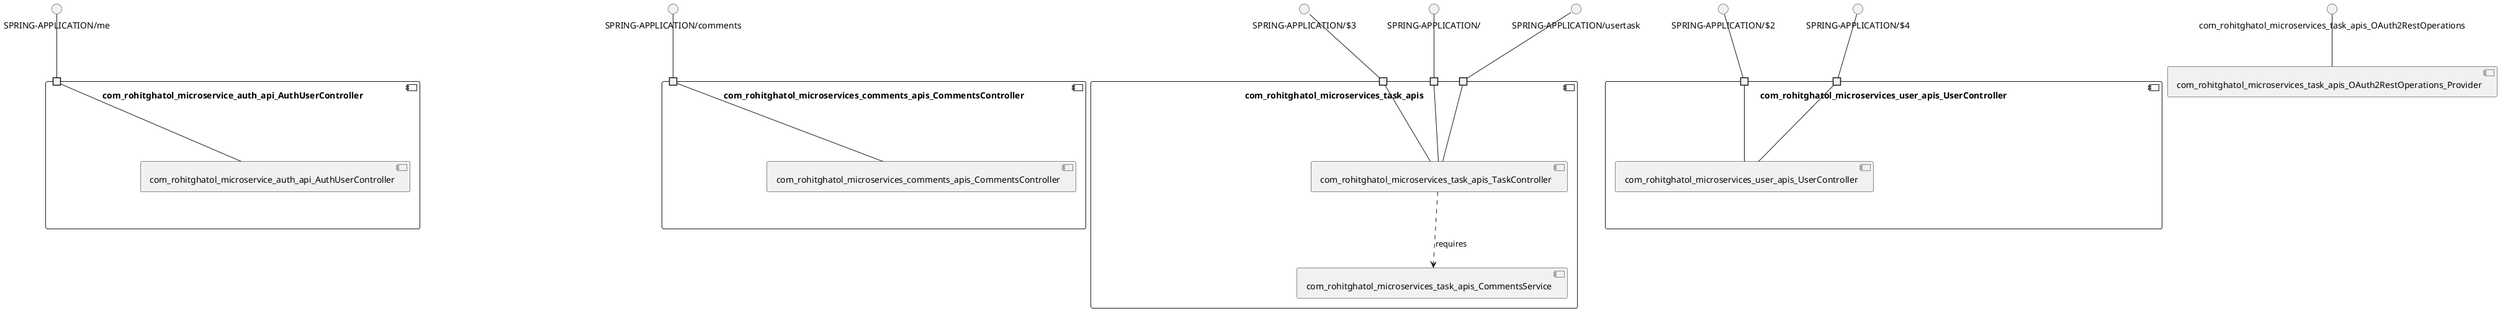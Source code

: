 @startuml
skinparam fixCircleLabelOverlapping true
skinparam componentStyle uml2
component "com_rohitghatol_microservice_auth_api_AuthUserController\n\n\n\n\n\n" {
[com_rohitghatol_microservice_auth_api_AuthUserController]
portin " " as com_rohitghatol_microservice_auth_api_AuthUserController_requires_SPRING_APPLICATION_me
"com_rohitghatol_microservice_auth_api_AuthUserController_requires_SPRING_APPLICATION_me"--[com_rohitghatol_microservice_auth_api_AuthUserController]
}
interface "SPRING-APPLICATION/me" as interface.SPRING_APPLICATION_me
interface.SPRING_APPLICATION_me--"com_rohitghatol_microservice_auth_api_AuthUserController_requires_SPRING_APPLICATION_me"
component "com_rohitghatol_microservices_comments_apis_CommentsController\n\n\n\n\n\n" {
[com_rohitghatol_microservices_comments_apis_CommentsController]
portin " " as com_rohitghatol_microservices_comments_apis_CommentsController_requires_SPRING_APPLICATION_comments
"com_rohitghatol_microservices_comments_apis_CommentsController_requires_SPRING_APPLICATION_comments"--[com_rohitghatol_microservices_comments_apis_CommentsController]
}
interface "SPRING-APPLICATION/comments" as interface.SPRING_APPLICATION_comments
interface.SPRING_APPLICATION_comments--"com_rohitghatol_microservices_comments_apis_CommentsController_requires_SPRING_APPLICATION_comments"
component "com_rohitghatol_microservices_task_apis\n\n\n\n\n\n" {
[com_rohitghatol_microservices_task_apis_CommentsService]
[com_rohitghatol_microservices_task_apis_TaskController]
portin " " as com_rohitghatol_microservices_task_apis_requires_SPRING_APPLICATION_usertask
portin " " as com_rohitghatol_microservices_task_apis_requires_SPRING_APPLICATION_3
portin " " as com_rohitghatol_microservices_task_apis_requires_SPRING_APPLICATION_
[com_rohitghatol_microservices_task_apis_TaskController]..>[com_rohitghatol_microservices_task_apis_CommentsService] : requires
"com_rohitghatol_microservices_task_apis_requires_SPRING_APPLICATION_usertask"--[com_rohitghatol_microservices_task_apis_TaskController]
"com_rohitghatol_microservices_task_apis_requires_SPRING_APPLICATION_"--[com_rohitghatol_microservices_task_apis_TaskController]
"com_rohitghatol_microservices_task_apis_requires_SPRING_APPLICATION_3"--[com_rohitghatol_microservices_task_apis_TaskController]
}
interface "SPRING-APPLICATION/$3" as interface.SPRING_APPLICATION_3
interface.SPRING_APPLICATION_3--"com_rohitghatol_microservices_task_apis_requires_SPRING_APPLICATION_3"
interface "SPRING-APPLICATION/" as interface.SPRING_APPLICATION_
interface.SPRING_APPLICATION_--"com_rohitghatol_microservices_task_apis_requires_SPRING_APPLICATION_"
interface "SPRING-APPLICATION/usertask" as interface.SPRING_APPLICATION_usertask
interface.SPRING_APPLICATION_usertask--"com_rohitghatol_microservices_task_apis_requires_SPRING_APPLICATION_usertask"
component "com_rohitghatol_microservices_user_apis_UserController\n\n\n\n\n\n" {
[com_rohitghatol_microservices_user_apis_UserController]
portin " " as com_rohitghatol_microservices_user_apis_UserController_requires_SPRING_APPLICATION_2
portin " " as com_rohitghatol_microservices_user_apis_UserController_requires_SPRING_APPLICATION_4
"com_rohitghatol_microservices_user_apis_UserController_requires_SPRING_APPLICATION_2"--[com_rohitghatol_microservices_user_apis_UserController]
"com_rohitghatol_microservices_user_apis_UserController_requires_SPRING_APPLICATION_4"--[com_rohitghatol_microservices_user_apis_UserController]
}
interface "SPRING-APPLICATION/$2" as interface.SPRING_APPLICATION_2
interface.SPRING_APPLICATION_2--"com_rohitghatol_microservices_user_apis_UserController_requires_SPRING_APPLICATION_2"
interface "SPRING-APPLICATION/$4" as interface.SPRING_APPLICATION_4
interface.SPRING_APPLICATION_4--"com_rohitghatol_microservices_user_apis_UserController_requires_SPRING_APPLICATION_4"
interface "com_rohitghatol_microservices_task_apis_OAuth2RestOperations" as interface.com_rohitghatol_microservices_task_apis_OAuth2RestOperations
interface.com_rohitghatol_microservices_task_apis_OAuth2RestOperations--[com_rohitghatol_microservices_task_apis_OAuth2RestOperations_Provider]

@enduml
